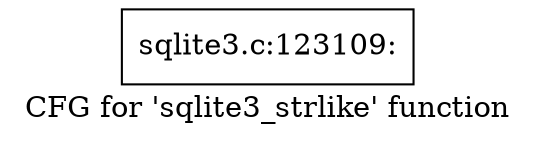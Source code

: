 digraph "CFG for 'sqlite3_strlike' function" {
	label="CFG for 'sqlite3_strlike' function";

	Node0x55c0f5d86390 [shape=record,label="{sqlite3.c:123109:}"];
}
